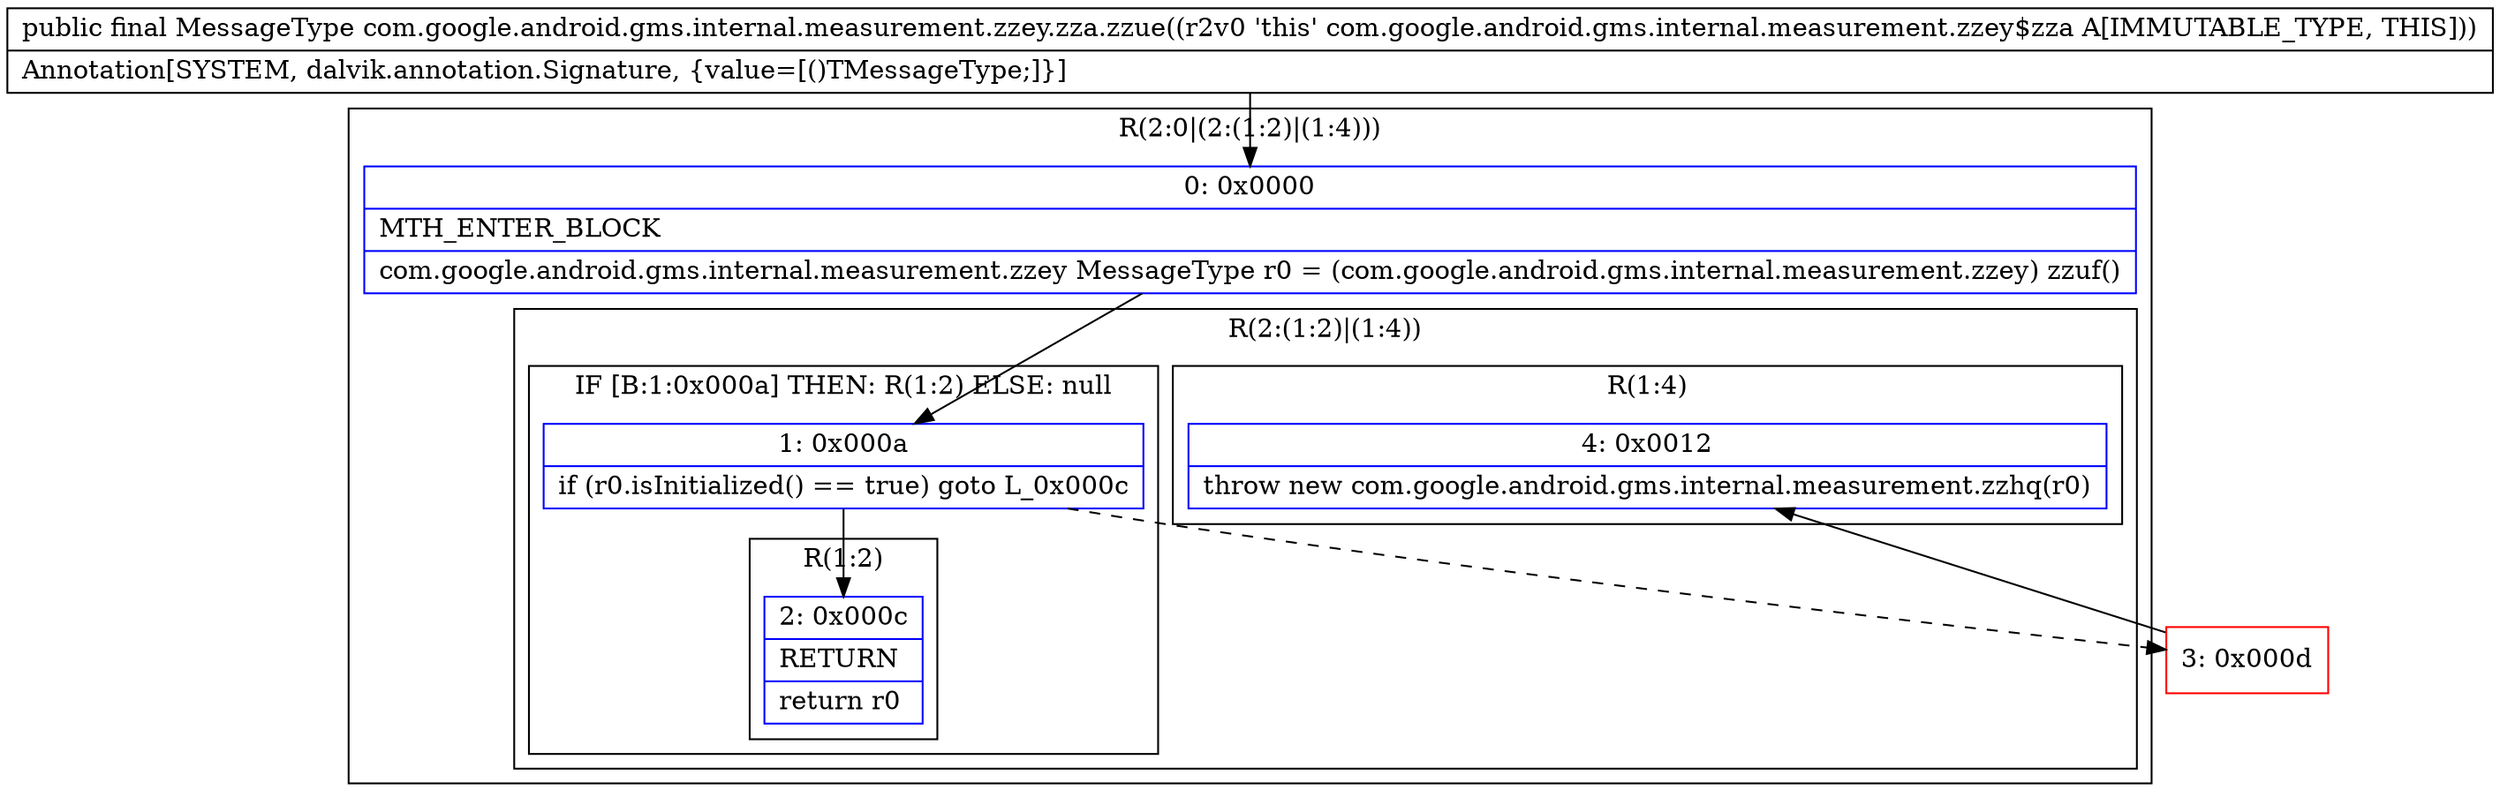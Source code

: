 digraph "CFG forcom.google.android.gms.internal.measurement.zzey.zza.zzue()Lcom\/google\/android\/gms\/internal\/measurement\/zzey;" {
subgraph cluster_Region_1470879146 {
label = "R(2:0|(2:(1:2)|(1:4)))";
node [shape=record,color=blue];
Node_0 [shape=record,label="{0\:\ 0x0000|MTH_ENTER_BLOCK\l|com.google.android.gms.internal.measurement.zzey MessageType r0 = (com.google.android.gms.internal.measurement.zzey) zzuf()\l}"];
subgraph cluster_Region_1372674480 {
label = "R(2:(1:2)|(1:4))";
node [shape=record,color=blue];
subgraph cluster_IfRegion_1291739832 {
label = "IF [B:1:0x000a] THEN: R(1:2) ELSE: null";
node [shape=record,color=blue];
Node_1 [shape=record,label="{1\:\ 0x000a|if (r0.isInitialized() == true) goto L_0x000c\l}"];
subgraph cluster_Region_1356639999 {
label = "R(1:2)";
node [shape=record,color=blue];
Node_2 [shape=record,label="{2\:\ 0x000c|RETURN\l|return r0\l}"];
}
}
subgraph cluster_Region_1405960476 {
label = "R(1:4)";
node [shape=record,color=blue];
Node_4 [shape=record,label="{4\:\ 0x0012|throw new com.google.android.gms.internal.measurement.zzhq(r0)\l}"];
}
}
}
Node_3 [shape=record,color=red,label="{3\:\ 0x000d}"];
MethodNode[shape=record,label="{public final MessageType com.google.android.gms.internal.measurement.zzey.zza.zzue((r2v0 'this' com.google.android.gms.internal.measurement.zzey$zza A[IMMUTABLE_TYPE, THIS]))  | Annotation[SYSTEM, dalvik.annotation.Signature, \{value=[()TMessageType;]\}]\l}"];
MethodNode -> Node_0;
Node_0 -> Node_1;
Node_1 -> Node_2;
Node_1 -> Node_3[style=dashed];
Node_3 -> Node_4;
}

